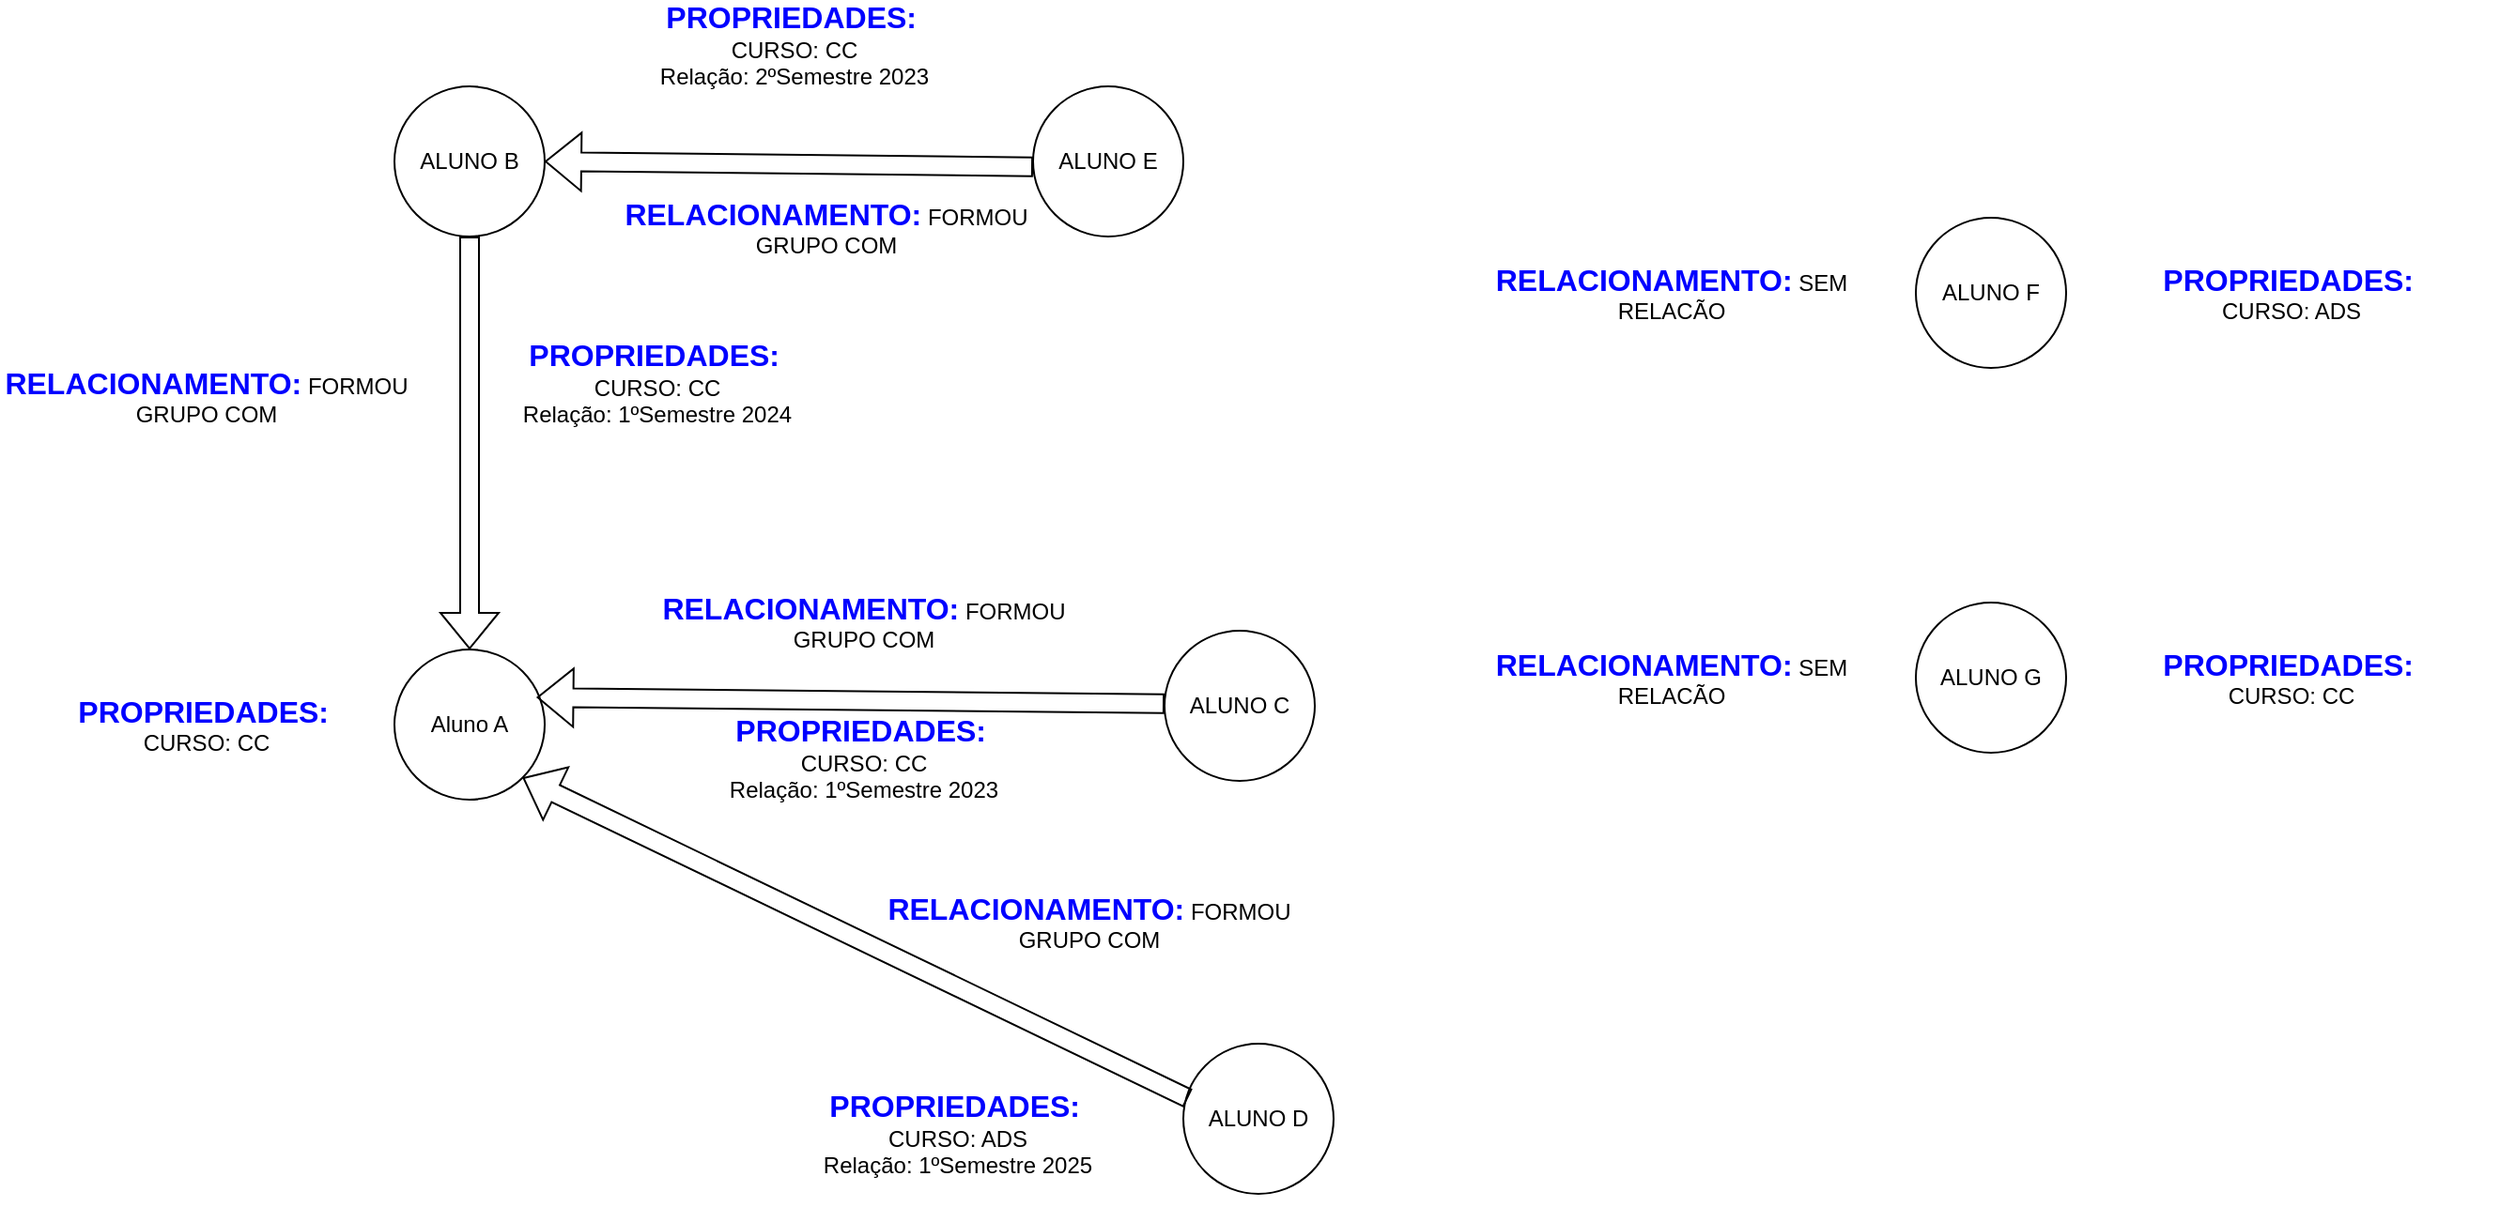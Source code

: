 <mxfile version="28.1.1">
  <diagram name="Página-1" id="hrrwtAiz2E6xMPaG1-kd">
    <mxGraphModel dx="1540" dy="880" grid="1" gridSize="10" guides="1" tooltips="1" connect="1" arrows="1" fold="1" page="1" pageScale="1" pageWidth="2339" pageHeight="3300" math="0" shadow="0">
      <root>
        <mxCell id="0" />
        <mxCell id="1" parent="0" />
        <mxCell id="XacqhNaXpOpdGLphI5MN-32" value="&lt;font color=&quot;#0000ff&quot;&gt;&lt;span style=&quot;font-size: 16px;&quot;&gt;&lt;b&gt;PROPRIEDADES:&lt;/b&gt;&lt;/span&gt;&lt;/font&gt;&amp;nbsp;&lt;div&gt;CURSO: CC&lt;/div&gt;&lt;div&gt;Relação: 1ºSemestre 2023&lt;br&gt;&lt;br&gt;&lt;/div&gt;" style="text;html=1;align=center;verticalAlign=middle;whiteSpace=wrap;rounded=0;" vertex="1" parent="1">
          <mxGeometry x="540" y="1430" width="220" height="30" as="geometry" />
        </mxCell>
        <mxCell id="XacqhNaXpOpdGLphI5MN-39" value="Aluno A" style="ellipse;whiteSpace=wrap;html=1;aspect=fixed;" vertex="1" parent="1">
          <mxGeometry x="400" y="1380" width="80" height="80" as="geometry" />
        </mxCell>
        <mxCell id="XacqhNaXpOpdGLphI5MN-40" value="ALUNO B" style="ellipse;whiteSpace=wrap;html=1;aspect=fixed;" vertex="1" parent="1">
          <mxGeometry x="400" y="1080" width="80" height="80" as="geometry" />
        </mxCell>
        <mxCell id="XacqhNaXpOpdGLphI5MN-41" value="ALUNO C" style="ellipse;whiteSpace=wrap;html=1;aspect=fixed;" vertex="1" parent="1">
          <mxGeometry x="810" y="1370" width="80" height="80" as="geometry" />
        </mxCell>
        <mxCell id="XacqhNaXpOpdGLphI5MN-42" value="ALUNO D" style="ellipse;whiteSpace=wrap;html=1;aspect=fixed;" vertex="1" parent="1">
          <mxGeometry x="820" y="1590" width="80" height="80" as="geometry" />
        </mxCell>
        <mxCell id="XacqhNaXpOpdGLphI5MN-43" value="" style="shape=flexArrow;endArrow=classic;html=1;rounded=0;entryX=0.947;entryY=0.319;entryDx=0;entryDy=0;entryPerimeter=0;" edge="1" parent="1" target="XacqhNaXpOpdGLphI5MN-39">
          <mxGeometry width="50" height="50" relative="1" as="geometry">
            <mxPoint x="810" y="1408.89" as="sourcePoint" />
            <mxPoint x="490" y="1409" as="targetPoint" />
          </mxGeometry>
        </mxCell>
        <mxCell id="XacqhNaXpOpdGLphI5MN-44" value="" style="shape=flexArrow;endArrow=classic;html=1;rounded=0;entryX=1;entryY=1;entryDx=0;entryDy=0;" edge="1" parent="1" target="XacqhNaXpOpdGLphI5MN-39">
          <mxGeometry width="50" height="50" relative="1" as="geometry">
            <mxPoint x="822.5" y="1619.09" as="sourcePoint" />
            <mxPoint x="502.5" y="1619.2" as="targetPoint" />
          </mxGeometry>
        </mxCell>
        <mxCell id="XacqhNaXpOpdGLphI5MN-45" value="" style="shape=flexArrow;endArrow=classic;html=1;rounded=0;entryX=0.5;entryY=0;entryDx=0;entryDy=0;exitX=0.5;exitY=1;exitDx=0;exitDy=0;" edge="1" parent="1" source="XacqhNaXpOpdGLphI5MN-40" target="XacqhNaXpOpdGLphI5MN-39">
          <mxGeometry width="50" height="50" relative="1" as="geometry">
            <mxPoint x="550" y="1200" as="sourcePoint" />
            <mxPoint x="230" y="1200.11" as="targetPoint" />
          </mxGeometry>
        </mxCell>
        <mxCell id="XacqhNaXpOpdGLphI5MN-46" value="&lt;font color=&quot;#0000ff&quot;&gt;&lt;span style=&quot;font-size: 16px;&quot;&gt;&lt;b&gt;PROPRIEDADES:&lt;/b&gt;&lt;/span&gt;&lt;/font&gt;&amp;nbsp;&lt;div&gt;CURSO: CC&lt;/div&gt;" style="text;html=1;align=center;verticalAlign=middle;whiteSpace=wrap;rounded=0;" vertex="1" parent="1">
          <mxGeometry x="190" y="1405" width="220" height="30" as="geometry" />
        </mxCell>
        <mxCell id="XacqhNaXpOpdGLphI5MN-48" value="&lt;font style=&quot;color: rgb(0, 0, 255);&quot;&gt;&lt;b&gt;&lt;font style=&quot;font-size: 16px;&quot;&gt;RELACIONAMENTO:&lt;/font&gt;&lt;/b&gt;&lt;/font&gt;&amp;nbsp;FORMOU GRUPO COM" style="text;html=1;align=center;verticalAlign=middle;whiteSpace=wrap;rounded=0;" vertex="1" parent="1">
          <mxGeometry x="540" y="1350" width="220" height="30" as="geometry" />
        </mxCell>
        <mxCell id="XacqhNaXpOpdGLphI5MN-49" value="&lt;font style=&quot;color: rgb(0, 0, 255);&quot;&gt;&lt;b&gt;&lt;font style=&quot;font-size: 16px;&quot;&gt;RELACIONAMENTO:&lt;/font&gt;&lt;/b&gt;&lt;/font&gt;&amp;nbsp;FORMOU GRUPO COM" style="text;html=1;align=center;verticalAlign=middle;whiteSpace=wrap;rounded=0;" vertex="1" parent="1">
          <mxGeometry x="660" y="1510" width="220" height="30" as="geometry" />
        </mxCell>
        <mxCell id="XacqhNaXpOpdGLphI5MN-50" value="&lt;font color=&quot;#0000ff&quot;&gt;&lt;span style=&quot;font-size: 16px;&quot;&gt;&lt;b&gt;PROPRIEDADES:&lt;/b&gt;&lt;/span&gt;&lt;/font&gt;&amp;nbsp;&lt;div&gt;CURSO: ADS&lt;/div&gt;&lt;div&gt;Relação: 1ºSemestre 2025&lt;br&gt;&lt;br&gt;&lt;/div&gt;" style="text;html=1;align=center;verticalAlign=middle;whiteSpace=wrap;rounded=0;" vertex="1" parent="1">
          <mxGeometry x="590" y="1630" width="220" height="30" as="geometry" />
        </mxCell>
        <mxCell id="XacqhNaXpOpdGLphI5MN-51" value="&lt;font color=&quot;#0000ff&quot;&gt;&lt;span style=&quot;font-size: 16px;&quot;&gt;&lt;b&gt;PROPRIEDADES:&lt;/b&gt;&lt;/span&gt;&lt;/font&gt;&amp;nbsp;&lt;div&gt;CURSO: CC&lt;/div&gt;&lt;div&gt;Relação: 1ºSemestre 2024&lt;br&gt;&lt;br&gt;&lt;/div&gt;" style="text;html=1;align=center;verticalAlign=middle;whiteSpace=wrap;rounded=0;" vertex="1" parent="1">
          <mxGeometry x="430" y="1230" width="220" height="30" as="geometry" />
        </mxCell>
        <mxCell id="XacqhNaXpOpdGLphI5MN-54" value="ALUNO E" style="ellipse;whiteSpace=wrap;html=1;aspect=fixed;" vertex="1" parent="1">
          <mxGeometry x="740" y="1080" width="80" height="80" as="geometry" />
        </mxCell>
        <mxCell id="XacqhNaXpOpdGLphI5MN-56" value="" style="shape=flexArrow;endArrow=classic;html=1;rounded=0;" edge="1" parent="1">
          <mxGeometry width="50" height="50" relative="1" as="geometry">
            <mxPoint x="740" y="1122.89" as="sourcePoint" />
            <mxPoint x="480" y="1120" as="targetPoint" />
          </mxGeometry>
        </mxCell>
        <mxCell id="XacqhNaXpOpdGLphI5MN-59" value="&lt;font color=&quot;#0000ff&quot;&gt;&lt;span style=&quot;font-size: 16px;&quot;&gt;&lt;b&gt;PROPRIEDADES:&lt;/b&gt;&lt;/span&gt;&lt;/font&gt;&amp;nbsp;&lt;div&gt;CURSO: CC&lt;/div&gt;&lt;div&gt;Relação: 2ºSemestre 2023&lt;br&gt;&lt;br&gt;&lt;/div&gt;" style="text;html=1;align=center;verticalAlign=middle;whiteSpace=wrap;rounded=0;" vertex="1" parent="1">
          <mxGeometry x="502.5" y="1050" width="220" height="30" as="geometry" />
        </mxCell>
        <mxCell id="XacqhNaXpOpdGLphI5MN-60" value="&lt;font style=&quot;color: rgb(0, 0, 255);&quot;&gt;&lt;b&gt;&lt;font style=&quot;font-size: 16px;&quot;&gt;RELACIONAMENTO:&lt;/font&gt;&lt;/b&gt;&lt;/font&gt;&amp;nbsp;FORMOU GRUPO COM" style="text;html=1;align=center;verticalAlign=middle;whiteSpace=wrap;rounded=0;" vertex="1" parent="1">
          <mxGeometry x="190" y="1230" width="220" height="30" as="geometry" />
        </mxCell>
        <mxCell id="XacqhNaXpOpdGLphI5MN-61" value="&lt;font style=&quot;color: rgb(0, 0, 255);&quot;&gt;&lt;b&gt;&lt;font style=&quot;font-size: 16px;&quot;&gt;RELACIONAMENTO:&lt;/font&gt;&lt;/b&gt;&lt;/font&gt;&amp;nbsp;FORMOU GRUPO COM" style="text;html=1;align=center;verticalAlign=middle;whiteSpace=wrap;rounded=0;" vertex="1" parent="1">
          <mxGeometry x="520" y="1140" width="220" height="30" as="geometry" />
        </mxCell>
        <mxCell id="XacqhNaXpOpdGLphI5MN-62" value="ALUNO F" style="ellipse;whiteSpace=wrap;html=1;aspect=fixed;" vertex="1" parent="1">
          <mxGeometry x="1210" y="1150" width="80" height="80" as="geometry" />
        </mxCell>
        <mxCell id="XacqhNaXpOpdGLphI5MN-63" value="ALUNO G" style="ellipse;whiteSpace=wrap;html=1;aspect=fixed;" vertex="1" parent="1">
          <mxGeometry x="1210" y="1355" width="80" height="80" as="geometry" />
        </mxCell>
        <mxCell id="XacqhNaXpOpdGLphI5MN-64" value="&lt;font color=&quot;#0000ff&quot;&gt;&lt;span style=&quot;font-size: 16px;&quot;&gt;&lt;b&gt;PROPRIEDADES:&lt;/b&gt;&lt;/span&gt;&lt;/font&gt;&amp;nbsp;&lt;div&gt;CURSO: ADS&lt;/div&gt;" style="text;html=1;align=center;verticalAlign=middle;whiteSpace=wrap;rounded=0;" vertex="1" parent="1">
          <mxGeometry x="1300" y="1175" width="220" height="30" as="geometry" />
        </mxCell>
        <mxCell id="XacqhNaXpOpdGLphI5MN-65" value="&lt;font style=&quot;color: rgb(0, 0, 255);&quot;&gt;&lt;b&gt;&lt;font style=&quot;font-size: 16px;&quot;&gt;RELACIONAMENTO:&lt;/font&gt;&lt;/b&gt;&lt;/font&gt;&amp;nbsp;SEM RELACÃO" style="text;html=1;align=center;verticalAlign=middle;whiteSpace=wrap;rounded=0;" vertex="1" parent="1">
          <mxGeometry x="970" y="1175" width="220" height="30" as="geometry" />
        </mxCell>
        <mxCell id="XacqhNaXpOpdGLphI5MN-66" value="&lt;font color=&quot;#0000ff&quot;&gt;&lt;span style=&quot;font-size: 16px;&quot;&gt;&lt;b&gt;PROPRIEDADES:&lt;/b&gt;&lt;/span&gt;&lt;/font&gt;&amp;nbsp;&lt;div&gt;CURSO: CC&lt;/div&gt;" style="text;html=1;align=center;verticalAlign=middle;whiteSpace=wrap;rounded=0;" vertex="1" parent="1">
          <mxGeometry x="1300" y="1380" width="220" height="30" as="geometry" />
        </mxCell>
        <mxCell id="XacqhNaXpOpdGLphI5MN-67" value="&lt;font style=&quot;color: rgb(0, 0, 255);&quot;&gt;&lt;b&gt;&lt;font style=&quot;font-size: 16px;&quot;&gt;RELACIONAMENTO:&lt;/font&gt;&lt;/b&gt;&lt;/font&gt;&amp;nbsp;SEM RELACÃO" style="text;html=1;align=center;verticalAlign=middle;whiteSpace=wrap;rounded=0;" vertex="1" parent="1">
          <mxGeometry x="970" y="1380" width="220" height="30" as="geometry" />
        </mxCell>
      </root>
    </mxGraphModel>
  </diagram>
</mxfile>
